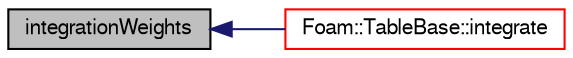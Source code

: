 digraph "integrationWeights"
{
  bgcolor="transparent";
  edge [fontname="FreeSans",fontsize="10",labelfontname="FreeSans",labelfontsize="10"];
  node [fontname="FreeSans",fontsize="10",shape=record];
  rankdir="LR";
  Node137 [label="integrationWeights",height=0.2,width=0.4,color="black", fillcolor="grey75", style="filled", fontcolor="black"];
  Node137 -> Node138 [dir="back",color="midnightblue",fontsize="10",style="solid",fontname="FreeSans"];
  Node138 [label="Foam::TableBase::integrate",height=0.2,width=0.4,color="red",URL="$a27674.html#ad2a57c33942565f457c179121c832e78",tooltip="Integrate between two (scalar) values. "];
}
